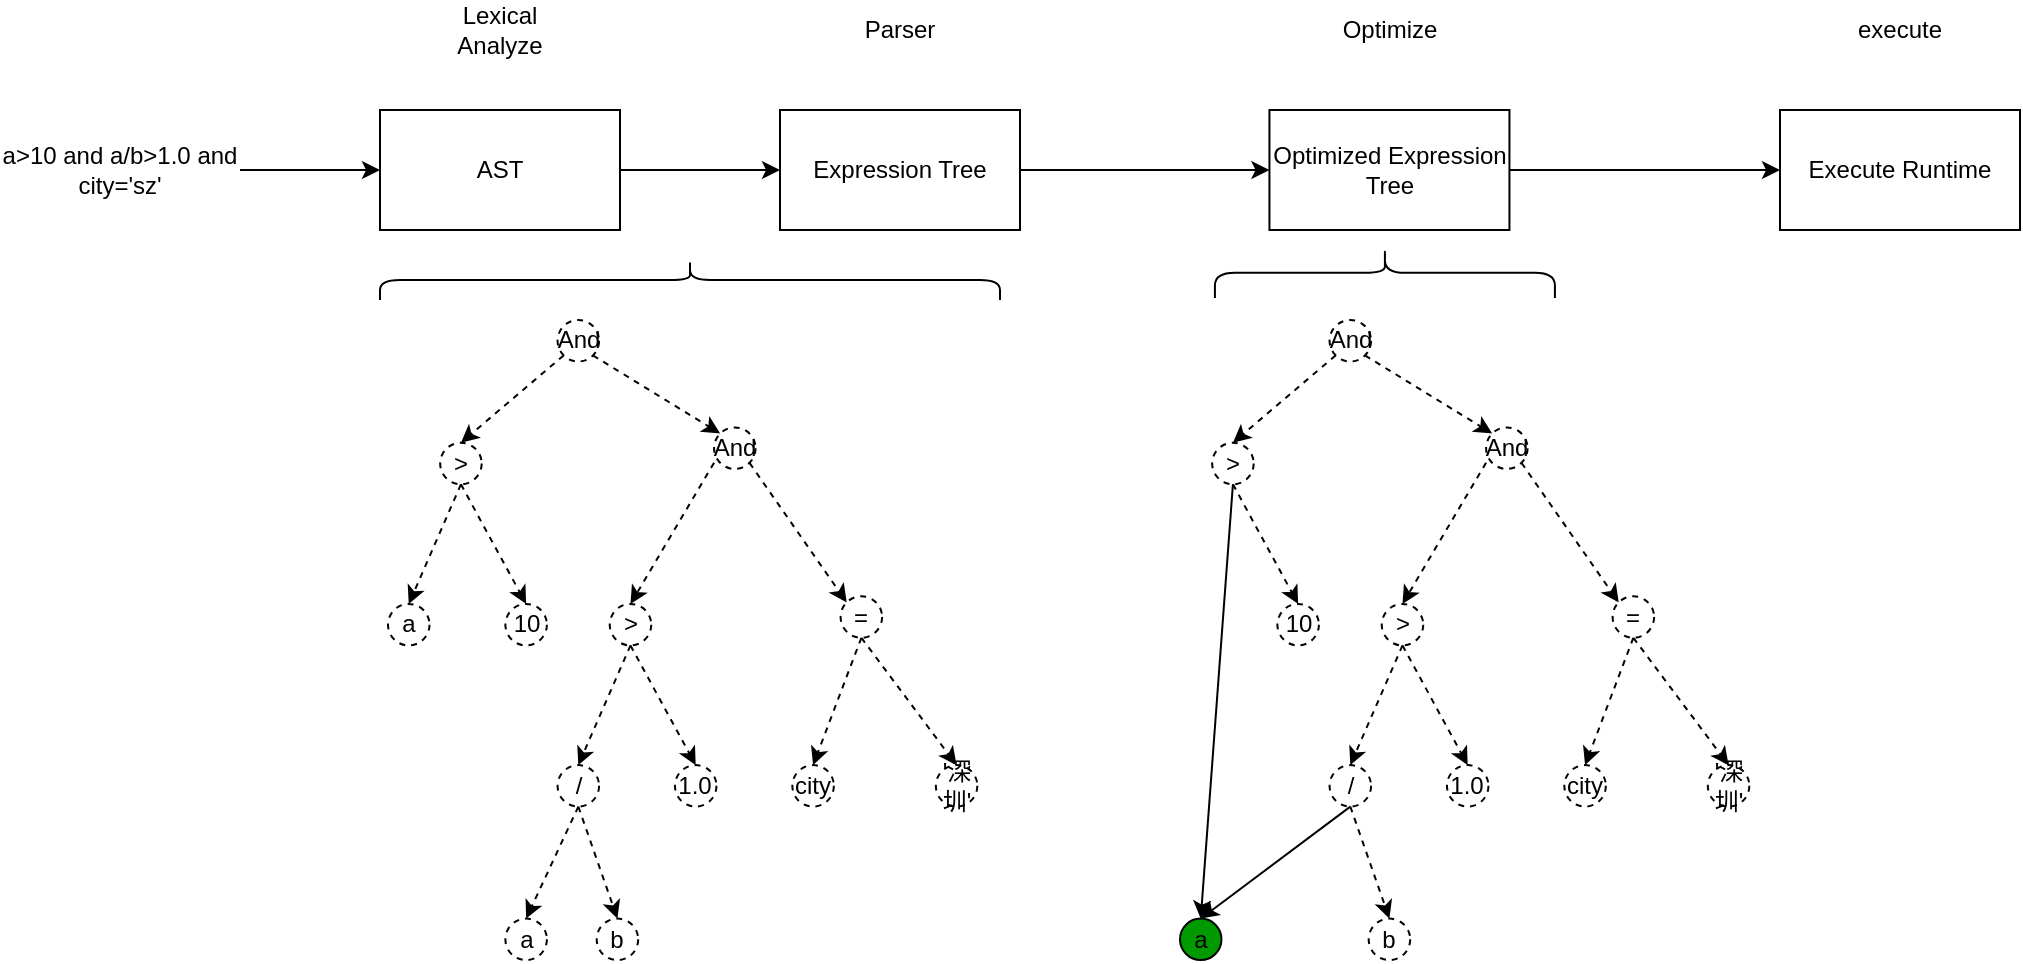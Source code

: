 <mxfile version="14.4.2" type="github">
  <diagram id="sniLM6EpmfZfvxh34Uvm" name="Page-1">
    <mxGraphModel dx="1255" dy="843" grid="1" gridSize="10" guides="1" tooltips="1" connect="1" arrows="1" fold="1" page="1" pageScale="1" pageWidth="827" pageHeight="1169" math="0" shadow="0">
      <root>
        <mxCell id="0" />
        <mxCell id="1" parent="0" />
        <mxCell id="zM2h7L1rqt1avUAhfXW--3" value="" style="edgeStyle=orthogonalEdgeStyle;rounded=0;orthogonalLoop=1;jettySize=auto;html=1;" parent="1" source="zM2h7L1rqt1avUAhfXW--1" target="zM2h7L1rqt1avUAhfXW--2" edge="1">
          <mxGeometry relative="1" as="geometry" />
        </mxCell>
        <mxCell id="zM2h7L1rqt1avUAhfXW--1" value="a&amp;gt;10 and a/b&amp;gt;1.0 and city=&#39;sz&#39;" style="text;html=1;strokeColor=none;fillColor=none;align=center;verticalAlign=middle;whiteSpace=wrap;rounded=0;" parent="1" vertex="1">
          <mxGeometry x="70" y="310" width="120" height="70" as="geometry" />
        </mxCell>
        <mxCell id="zM2h7L1rqt1avUAhfXW--6" value="" style="edgeStyle=orthogonalEdgeStyle;rounded=0;orthogonalLoop=1;jettySize=auto;html=1;" parent="1" source="zM2h7L1rqt1avUAhfXW--2" target="zM2h7L1rqt1avUAhfXW--5" edge="1">
          <mxGeometry relative="1" as="geometry" />
        </mxCell>
        <mxCell id="zM2h7L1rqt1avUAhfXW--2" value="AST" style="whiteSpace=wrap;html=1;" parent="1" vertex="1">
          <mxGeometry x="260" y="315" width="120" height="60" as="geometry" />
        </mxCell>
        <mxCell id="zM2h7L1rqt1avUAhfXW--4" value="Lexical Analyze" style="text;html=1;strokeColor=none;fillColor=none;align=center;verticalAlign=middle;whiteSpace=wrap;rounded=0;" parent="1" vertex="1">
          <mxGeometry x="290" y="260" width="60" height="30" as="geometry" />
        </mxCell>
        <mxCell id="zM2h7L1rqt1avUAhfXW--9" value="" style="edgeStyle=orthogonalEdgeStyle;rounded=0;orthogonalLoop=1;jettySize=auto;html=1;" parent="1" source="zM2h7L1rqt1avUAhfXW--5" target="zM2h7L1rqt1avUAhfXW--8" edge="1">
          <mxGeometry relative="1" as="geometry" />
        </mxCell>
        <mxCell id="zM2h7L1rqt1avUAhfXW--5" value="Expression Tree" style="whiteSpace=wrap;html=1;" parent="1" vertex="1">
          <mxGeometry x="460" y="315" width="120" height="60" as="geometry" />
        </mxCell>
        <mxCell id="zM2h7L1rqt1avUAhfXW--7" value="Parser" style="text;html=1;strokeColor=none;fillColor=none;align=center;verticalAlign=middle;whiteSpace=wrap;rounded=0;" parent="1" vertex="1">
          <mxGeometry x="490" y="260" width="60" height="30" as="geometry" />
        </mxCell>
        <mxCell id="zM2h7L1rqt1avUAhfXW--12" value="" style="edgeStyle=orthogonalEdgeStyle;rounded=0;orthogonalLoop=1;jettySize=auto;html=1;entryX=0;entryY=0.5;entryDx=0;entryDy=0;" parent="1" source="zM2h7L1rqt1avUAhfXW--8" target="zM2h7L1rqt1avUAhfXW--14" edge="1">
          <mxGeometry relative="1" as="geometry">
            <mxPoint x="860" y="345" as="targetPoint" />
          </mxGeometry>
        </mxCell>
        <mxCell id="zM2h7L1rqt1avUAhfXW--8" value="Optimized Expression Tree" style="whiteSpace=wrap;html=1;" parent="1" vertex="1">
          <mxGeometry x="704.72" y="315" width="120" height="60" as="geometry" />
        </mxCell>
        <mxCell id="zM2h7L1rqt1avUAhfXW--10" value="Optimize" style="text;html=1;strokeColor=none;fillColor=none;align=center;verticalAlign=middle;whiteSpace=wrap;rounded=0;" parent="1" vertex="1">
          <mxGeometry x="734.78" y="260" width="60" height="30" as="geometry" />
        </mxCell>
        <mxCell id="zM2h7L1rqt1avUAhfXW--14" value="Execute Runtime" style="whiteSpace=wrap;html=1;" parent="1" vertex="1">
          <mxGeometry x="960" y="315" width="120" height="60" as="geometry" />
        </mxCell>
        <mxCell id="zM2h7L1rqt1avUAhfXW--16" value="execute" style="text;html=1;strokeColor=none;fillColor=none;align=center;verticalAlign=middle;whiteSpace=wrap;rounded=0;" parent="1" vertex="1">
          <mxGeometry x="990" y="260" width="60" height="30" as="geometry" />
        </mxCell>
        <mxCell id="S9R5j6vdlnm5v__grmyR-28" value="" style="shape=curlyBracket;whiteSpace=wrap;html=1;rounded=1;rotation=90;" vertex="1" parent="1">
          <mxGeometry x="405" y="245" width="20" height="310" as="geometry" />
        </mxCell>
        <mxCell id="S9R5j6vdlnm5v__grmyR-1" value="And" style="ellipse;whiteSpace=wrap;html=1;aspect=fixed;dashed=1;" vertex="1" parent="1">
          <mxGeometry x="427.043" y="473.721" width="20.751" height="20.751" as="geometry" />
        </mxCell>
        <mxCell id="S9R5j6vdlnm5v__grmyR-2" value="&amp;gt;" style="ellipse;whiteSpace=wrap;html=1;aspect=fixed;dashed=1;" vertex="1" parent="1">
          <mxGeometry x="374.87" y="561.977" width="20.751" height="20.751" as="geometry" />
        </mxCell>
        <mxCell id="S9R5j6vdlnm5v__grmyR-3" value="=" style="ellipse;whiteSpace=wrap;html=1;aspect=fixed;dashed=1;" vertex="1" parent="1">
          <mxGeometry x="490.304" y="558.14" width="20.751" height="20.751" as="geometry" />
        </mxCell>
        <mxCell id="S9R5j6vdlnm5v__grmyR-4" value="/" style="ellipse;whiteSpace=wrap;html=1;aspect=fixed;dashed=1;" vertex="1" parent="1">
          <mxGeometry x="348.783" y="642.558" width="20.751" height="20.751" as="geometry" />
        </mxCell>
        <mxCell id="S9R5j6vdlnm5v__grmyR-5" value="1.0" style="ellipse;whiteSpace=wrap;html=1;aspect=fixed;dashed=1;" vertex="1" parent="1">
          <mxGeometry x="407.478" y="642.558" width="20.751" height="20.751" as="geometry" />
        </mxCell>
        <mxCell id="S9R5j6vdlnm5v__grmyR-6" value="city" style="ellipse;whiteSpace=wrap;html=1;aspect=fixed;dashed=1;" vertex="1" parent="1">
          <mxGeometry x="466.174" y="642.558" width="20.751" height="20.751" as="geometry" />
        </mxCell>
        <mxCell id="S9R5j6vdlnm5v__grmyR-7" value="&#39;深圳&#39;" style="ellipse;whiteSpace=wrap;html=1;aspect=fixed;dashed=1;" vertex="1" parent="1">
          <mxGeometry x="537.913" y="642.558" width="20.751" height="20.751" as="geometry" />
        </mxCell>
        <mxCell id="S9R5j6vdlnm5v__grmyR-8" value="" style="endArrow=classic;html=1;exitX=0.5;exitY=1;exitDx=0;exitDy=0;entryX=0.5;entryY=0;entryDx=0;entryDy=0;dashed=1;" edge="1" parent="1" source="S9R5j6vdlnm5v__grmyR-2" target="S9R5j6vdlnm5v__grmyR-4">
          <mxGeometry x="264" y="420" width="50" height="50" as="geometry">
            <mxPoint x="205.304" y="657.907" as="sourcePoint" />
            <mxPoint x="237.913" y="619.535" as="targetPoint" />
          </mxGeometry>
        </mxCell>
        <mxCell id="S9R5j6vdlnm5v__grmyR-9" value="" style="endArrow=classic;html=1;exitX=0.5;exitY=1;exitDx=0;exitDy=0;entryX=0.5;entryY=0;entryDx=0;entryDy=0;dashed=1;" edge="1" parent="1" source="S9R5j6vdlnm5v__grmyR-2" target="S9R5j6vdlnm5v__grmyR-5">
          <mxGeometry x="264" y="420" width="50" height="50" as="geometry">
            <mxPoint x="387.913" y="600.349" as="sourcePoint" />
            <mxPoint x="368.348" y="650.233" as="targetPoint" />
          </mxGeometry>
        </mxCell>
        <mxCell id="S9R5j6vdlnm5v__grmyR-10" value="" style="endArrow=classic;html=1;exitX=0.5;exitY=1;exitDx=0;exitDy=0;entryX=0.5;entryY=0;entryDx=0;entryDy=0;dashed=1;" edge="1" parent="1" source="S9R5j6vdlnm5v__grmyR-3" target="S9R5j6vdlnm5v__grmyR-7">
          <mxGeometry x="264" y="420" width="50" height="50" as="geometry">
            <mxPoint x="531.391" y="592.674" as="sourcePoint" />
            <mxPoint x="564" y="642.558" as="targetPoint" />
          </mxGeometry>
        </mxCell>
        <mxCell id="S9R5j6vdlnm5v__grmyR-11" value="" style="endArrow=classic;html=1;exitX=0.5;exitY=1;exitDx=0;exitDy=0;entryX=0.5;entryY=0;entryDx=0;entryDy=0;dashed=1;" edge="1" parent="1" source="S9R5j6vdlnm5v__grmyR-3" target="S9R5j6vdlnm5v__grmyR-6">
          <mxGeometry x="264" y="420" width="50" height="50" as="geometry">
            <mxPoint x="518.348" y="592.674" as="sourcePoint" />
            <mxPoint x="557.478" y="650.233" as="targetPoint" />
          </mxGeometry>
        </mxCell>
        <mxCell id="S9R5j6vdlnm5v__grmyR-12" value="" style="endArrow=classic;html=1;exitX=0;exitY=0.85;exitDx=0;exitDy=0;entryX=0.5;entryY=0;entryDx=0;entryDy=0;exitPerimeter=0;dashed=1;" edge="1" parent="1" source="S9R5j6vdlnm5v__grmyR-1" target="S9R5j6vdlnm5v__grmyR-2">
          <mxGeometry x="264" y="420" width="50" height="50" as="geometry">
            <mxPoint x="420.522" y="504.419" as="sourcePoint" />
            <mxPoint x="394.435" y="554.302" as="targetPoint" />
          </mxGeometry>
        </mxCell>
        <mxCell id="S9R5j6vdlnm5v__grmyR-13" value="" style="endArrow=classic;html=1;exitX=1;exitY=1;exitDx=0;exitDy=0;entryX=0;entryY=0;entryDx=0;entryDy=0;dashed=1;" edge="1" parent="1" source="S9R5j6vdlnm5v__grmyR-1" target="S9R5j6vdlnm5v__grmyR-3">
          <mxGeometry x="264" y="420" width="50" height="50" as="geometry">
            <mxPoint x="433.565" y="507.488" as="sourcePoint" />
            <mxPoint x="394.435" y="569.651" as="targetPoint" />
          </mxGeometry>
        </mxCell>
        <mxCell id="S9R5j6vdlnm5v__grmyR-14" value="And" style="ellipse;whiteSpace=wrap;html=1;aspect=fixed;dashed=1;" vertex="1" parent="1">
          <mxGeometry x="348.783" y="420" width="20.751" height="20.751" as="geometry" />
        </mxCell>
        <mxCell id="S9R5j6vdlnm5v__grmyR-15" value="&amp;gt;" style="ellipse;whiteSpace=wrap;html=1;aspect=fixed;dashed=1;" vertex="1" parent="1">
          <mxGeometry x="290.087" y="481.395" width="20.751" height="20.751" as="geometry" />
        </mxCell>
        <mxCell id="S9R5j6vdlnm5v__grmyR-16" value="a" style="ellipse;whiteSpace=wrap;html=1;aspect=fixed;dashed=1;" vertex="1" parent="1">
          <mxGeometry x="264" y="561.977" width="20.751" height="20.751" as="geometry" />
        </mxCell>
        <mxCell id="S9R5j6vdlnm5v__grmyR-17" value="10" style="ellipse;whiteSpace=wrap;html=1;aspect=fixed;dashed=1;" vertex="1" parent="1">
          <mxGeometry x="322.696" y="561.977" width="20.751" height="20.751" as="geometry" />
        </mxCell>
        <mxCell id="S9R5j6vdlnm5v__grmyR-18" value="" style="endArrow=classic;html=1;exitX=0.5;exitY=1;exitDx=0;exitDy=0;entryX=0.5;entryY=0;entryDx=0;entryDy=0;dashed=1;" edge="1" parent="1" source="S9R5j6vdlnm5v__grmyR-15" target="S9R5j6vdlnm5v__grmyR-16">
          <mxGeometry x="264" y="420" width="50" height="50" as="geometry">
            <mxPoint x="120.522" y="577.326" as="sourcePoint" />
            <mxPoint x="153.13" y="538.953" as="targetPoint" />
          </mxGeometry>
        </mxCell>
        <mxCell id="S9R5j6vdlnm5v__grmyR-19" value="" style="endArrow=classic;html=1;exitX=0.5;exitY=1;exitDx=0;exitDy=0;entryX=0.5;entryY=0;entryDx=0;entryDy=0;dashed=1;" edge="1" parent="1" source="S9R5j6vdlnm5v__grmyR-15" target="S9R5j6vdlnm5v__grmyR-17">
          <mxGeometry x="264" y="420" width="50" height="50" as="geometry">
            <mxPoint x="303.13" y="519.767" as="sourcePoint" />
            <mxPoint x="283.565" y="569.651" as="targetPoint" />
          </mxGeometry>
        </mxCell>
        <mxCell id="S9R5j6vdlnm5v__grmyR-20" value="" style="endArrow=classic;html=1;exitX=0;exitY=1;exitDx=0;exitDy=0;entryX=0.5;entryY=0;entryDx=0;entryDy=0;dashed=1;" edge="1" parent="1" source="S9R5j6vdlnm5v__grmyR-14" target="S9R5j6vdlnm5v__grmyR-15">
          <mxGeometry x="264" y="420" width="50" height="50" as="geometry">
            <mxPoint x="309.652" y="519.767" as="sourcePoint" />
            <mxPoint x="342.261" y="569.651" as="targetPoint" />
          </mxGeometry>
        </mxCell>
        <mxCell id="S9R5j6vdlnm5v__grmyR-21" value="" style="endArrow=classic;html=1;exitX=1;exitY=1;exitDx=0;exitDy=0;entryX=0;entryY=0;entryDx=0;entryDy=0;dashed=1;" edge="1" parent="1" source="S9R5j6vdlnm5v__grmyR-14" target="S9R5j6vdlnm5v__grmyR-1">
          <mxGeometry x="264" y="420" width="50" height="50" as="geometry">
            <mxPoint x="359.125" y="453.877" as="sourcePoint" />
            <mxPoint x="309.652" y="489.07" as="targetPoint" />
          </mxGeometry>
        </mxCell>
        <mxCell id="S9R5j6vdlnm5v__grmyR-22" value="a" style="ellipse;whiteSpace=wrap;html=1;aspect=fixed;dashed=1;" vertex="1" parent="1">
          <mxGeometry x="322.696" y="719.302" width="20.751" height="20.751" as="geometry" />
        </mxCell>
        <mxCell id="S9R5j6vdlnm5v__grmyR-23" value="b" style="ellipse;whiteSpace=wrap;html=1;aspect=fixed;dashed=1;" vertex="1" parent="1">
          <mxGeometry x="368.348" y="719.302" width="20.751" height="20.751" as="geometry" />
        </mxCell>
        <mxCell id="S9R5j6vdlnm5v__grmyR-24" value="" style="endArrow=classic;html=1;entryX=0.5;entryY=0;entryDx=0;entryDy=0;dashed=1;exitX=0.5;exitY=1;exitDx=0;exitDy=0;" edge="1" parent="1" source="S9R5j6vdlnm5v__grmyR-4" target="S9R5j6vdlnm5v__grmyR-22">
          <mxGeometry x="264" y="420" width="50" height="50" as="geometry">
            <mxPoint x="361.826" y="673.256" as="sourcePoint" />
            <mxPoint x="329.217" y="730.814" as="targetPoint" />
          </mxGeometry>
        </mxCell>
        <mxCell id="S9R5j6vdlnm5v__grmyR-25" value="" style="endArrow=classic;html=1;exitX=0.5;exitY=1;exitDx=0;exitDy=0;dashed=1;entryX=0.5;entryY=0;entryDx=0;entryDy=0;" edge="1" parent="1" source="S9R5j6vdlnm5v__grmyR-4" target="S9R5j6vdlnm5v__grmyR-23">
          <mxGeometry x="264" y="420" width="50" height="50" as="geometry">
            <mxPoint x="355.304" y="680.93" as="sourcePoint" />
            <mxPoint x="381.391" y="711.628" as="targetPoint" />
          </mxGeometry>
        </mxCell>
        <mxCell id="S9R5j6vdlnm5v__grmyR-30" value="And" style="ellipse;whiteSpace=wrap;html=1;aspect=fixed;dashed=1;" vertex="1" parent="1">
          <mxGeometry x="813.043" y="473.721" width="20.751" height="20.751" as="geometry" />
        </mxCell>
        <mxCell id="S9R5j6vdlnm5v__grmyR-31" value="&amp;gt;" style="ellipse;whiteSpace=wrap;html=1;aspect=fixed;dashed=1;" vertex="1" parent="1">
          <mxGeometry x="760.87" y="561.977" width="20.751" height="20.751" as="geometry" />
        </mxCell>
        <mxCell id="S9R5j6vdlnm5v__grmyR-32" value="=" style="ellipse;whiteSpace=wrap;html=1;aspect=fixed;dashed=1;" vertex="1" parent="1">
          <mxGeometry x="876.304" y="558.14" width="20.751" height="20.751" as="geometry" />
        </mxCell>
        <mxCell id="S9R5j6vdlnm5v__grmyR-33" value="/" style="ellipse;whiteSpace=wrap;html=1;aspect=fixed;dashed=1;" vertex="1" parent="1">
          <mxGeometry x="734.783" y="642.558" width="20.751" height="20.751" as="geometry" />
        </mxCell>
        <mxCell id="S9R5j6vdlnm5v__grmyR-34" value="1.0" style="ellipse;whiteSpace=wrap;html=1;aspect=fixed;dashed=1;" vertex="1" parent="1">
          <mxGeometry x="793.478" y="642.558" width="20.751" height="20.751" as="geometry" />
        </mxCell>
        <mxCell id="S9R5j6vdlnm5v__grmyR-35" value="city" style="ellipse;whiteSpace=wrap;html=1;aspect=fixed;dashed=1;" vertex="1" parent="1">
          <mxGeometry x="852.174" y="642.558" width="20.751" height="20.751" as="geometry" />
        </mxCell>
        <mxCell id="S9R5j6vdlnm5v__grmyR-36" value="&#39;深圳&#39;" style="ellipse;whiteSpace=wrap;html=1;aspect=fixed;dashed=1;" vertex="1" parent="1">
          <mxGeometry x="923.913" y="642.558" width="20.751" height="20.751" as="geometry" />
        </mxCell>
        <mxCell id="S9R5j6vdlnm5v__grmyR-37" value="" style="endArrow=classic;html=1;exitX=0.5;exitY=1;exitDx=0;exitDy=0;entryX=0.5;entryY=0;entryDx=0;entryDy=0;dashed=1;" edge="1" parent="1" source="S9R5j6vdlnm5v__grmyR-31" target="S9R5j6vdlnm5v__grmyR-33">
          <mxGeometry x="650" y="420" width="50" height="50" as="geometry">
            <mxPoint x="591.304" y="657.907" as="sourcePoint" />
            <mxPoint x="623.913" y="619.535" as="targetPoint" />
          </mxGeometry>
        </mxCell>
        <mxCell id="S9R5j6vdlnm5v__grmyR-38" value="" style="endArrow=classic;html=1;exitX=0.5;exitY=1;exitDx=0;exitDy=0;entryX=0.5;entryY=0;entryDx=0;entryDy=0;dashed=1;" edge="1" parent="1" source="S9R5j6vdlnm5v__grmyR-31" target="S9R5j6vdlnm5v__grmyR-34">
          <mxGeometry x="650" y="420" width="50" height="50" as="geometry">
            <mxPoint x="773.913" y="600.349" as="sourcePoint" />
            <mxPoint x="754.348" y="650.233" as="targetPoint" />
          </mxGeometry>
        </mxCell>
        <mxCell id="S9R5j6vdlnm5v__grmyR-39" value="" style="endArrow=classic;html=1;exitX=0.5;exitY=1;exitDx=0;exitDy=0;entryX=0.5;entryY=0;entryDx=0;entryDy=0;dashed=1;" edge="1" parent="1" source="S9R5j6vdlnm5v__grmyR-32" target="S9R5j6vdlnm5v__grmyR-36">
          <mxGeometry x="650" y="420" width="50" height="50" as="geometry">
            <mxPoint x="917.391" y="592.674" as="sourcePoint" />
            <mxPoint x="950" y="642.558" as="targetPoint" />
          </mxGeometry>
        </mxCell>
        <mxCell id="S9R5j6vdlnm5v__grmyR-40" value="" style="endArrow=classic;html=1;exitX=0.5;exitY=1;exitDx=0;exitDy=0;entryX=0.5;entryY=0;entryDx=0;entryDy=0;dashed=1;" edge="1" parent="1" source="S9R5j6vdlnm5v__grmyR-32" target="S9R5j6vdlnm5v__grmyR-35">
          <mxGeometry x="650" y="420" width="50" height="50" as="geometry">
            <mxPoint x="904.348" y="592.674" as="sourcePoint" />
            <mxPoint x="943.478" y="650.233" as="targetPoint" />
          </mxGeometry>
        </mxCell>
        <mxCell id="S9R5j6vdlnm5v__grmyR-41" value="" style="endArrow=classic;html=1;exitX=0;exitY=0.85;exitDx=0;exitDy=0;entryX=0.5;entryY=0;entryDx=0;entryDy=0;exitPerimeter=0;dashed=1;" edge="1" parent="1" source="S9R5j6vdlnm5v__grmyR-30" target="S9R5j6vdlnm5v__grmyR-31">
          <mxGeometry x="650" y="420" width="50" height="50" as="geometry">
            <mxPoint x="806.522" y="504.419" as="sourcePoint" />
            <mxPoint x="780.435" y="554.302" as="targetPoint" />
          </mxGeometry>
        </mxCell>
        <mxCell id="S9R5j6vdlnm5v__grmyR-42" value="" style="endArrow=classic;html=1;exitX=1;exitY=1;exitDx=0;exitDy=0;entryX=0;entryY=0;entryDx=0;entryDy=0;dashed=1;" edge="1" parent="1" source="S9R5j6vdlnm5v__grmyR-30" target="S9R5j6vdlnm5v__grmyR-32">
          <mxGeometry x="650" y="420" width="50" height="50" as="geometry">
            <mxPoint x="819.565" y="507.488" as="sourcePoint" />
            <mxPoint x="780.435" y="569.651" as="targetPoint" />
          </mxGeometry>
        </mxCell>
        <mxCell id="S9R5j6vdlnm5v__grmyR-43" value="And" style="ellipse;whiteSpace=wrap;html=1;aspect=fixed;dashed=1;" vertex="1" parent="1">
          <mxGeometry x="734.783" y="420" width="20.751" height="20.751" as="geometry" />
        </mxCell>
        <mxCell id="S9R5j6vdlnm5v__grmyR-44" value="&amp;gt;" style="ellipse;whiteSpace=wrap;html=1;aspect=fixed;dashed=1;" vertex="1" parent="1">
          <mxGeometry x="676.087" y="481.395" width="20.751" height="20.751" as="geometry" />
        </mxCell>
        <mxCell id="S9R5j6vdlnm5v__grmyR-46" value="10" style="ellipse;whiteSpace=wrap;html=1;aspect=fixed;dashed=1;" vertex="1" parent="1">
          <mxGeometry x="708.696" y="561.977" width="20.751" height="20.751" as="geometry" />
        </mxCell>
        <mxCell id="S9R5j6vdlnm5v__grmyR-47" value="" style="endArrow=classic;html=1;exitX=0.5;exitY=1;exitDx=0;exitDy=0;entryX=0.5;entryY=0;entryDx=0;entryDy=0;" edge="1" parent="1" source="S9R5j6vdlnm5v__grmyR-44" target="S9R5j6vdlnm5v__grmyR-51">
          <mxGeometry x="650" y="420" width="50" height="50" as="geometry">
            <mxPoint x="506.522" y="577.326" as="sourcePoint" />
            <mxPoint x="660.376" y="561.977" as="targetPoint" />
          </mxGeometry>
        </mxCell>
        <mxCell id="S9R5j6vdlnm5v__grmyR-48" value="" style="endArrow=classic;html=1;exitX=0.5;exitY=1;exitDx=0;exitDy=0;entryX=0.5;entryY=0;entryDx=0;entryDy=0;dashed=1;" edge="1" parent="1" source="S9R5j6vdlnm5v__grmyR-44" target="S9R5j6vdlnm5v__grmyR-46">
          <mxGeometry x="650" y="420" width="50" height="50" as="geometry">
            <mxPoint x="689.13" y="519.767" as="sourcePoint" />
            <mxPoint x="669.565" y="569.651" as="targetPoint" />
          </mxGeometry>
        </mxCell>
        <mxCell id="S9R5j6vdlnm5v__grmyR-49" value="" style="endArrow=classic;html=1;exitX=0;exitY=1;exitDx=0;exitDy=0;entryX=0.5;entryY=0;entryDx=0;entryDy=0;dashed=1;" edge="1" parent="1" source="S9R5j6vdlnm5v__grmyR-43" target="S9R5j6vdlnm5v__grmyR-44">
          <mxGeometry x="650" y="420" width="50" height="50" as="geometry">
            <mxPoint x="695.652" y="519.767" as="sourcePoint" />
            <mxPoint x="728.261" y="569.651" as="targetPoint" />
          </mxGeometry>
        </mxCell>
        <mxCell id="S9R5j6vdlnm5v__grmyR-50" value="" style="endArrow=classic;html=1;exitX=1;exitY=1;exitDx=0;exitDy=0;entryX=0;entryY=0;entryDx=0;entryDy=0;dashed=1;" edge="1" parent="1" source="S9R5j6vdlnm5v__grmyR-43" target="S9R5j6vdlnm5v__grmyR-30">
          <mxGeometry x="650" y="420" width="50" height="50" as="geometry">
            <mxPoint x="745.125" y="453.877" as="sourcePoint" />
            <mxPoint x="695.652" y="489.07" as="targetPoint" />
          </mxGeometry>
        </mxCell>
        <mxCell id="S9R5j6vdlnm5v__grmyR-51" value="a" style="ellipse;whiteSpace=wrap;html=1;aspect=fixed;fillColor=#009900;" vertex="1" parent="1">
          <mxGeometry x="659.996" y="719.302" width="20.751" height="20.751" as="geometry" />
        </mxCell>
        <mxCell id="S9R5j6vdlnm5v__grmyR-52" value="b" style="ellipse;whiteSpace=wrap;html=1;aspect=fixed;dashed=1;" vertex="1" parent="1">
          <mxGeometry x="754.348" y="719.302" width="20.751" height="20.751" as="geometry" />
        </mxCell>
        <mxCell id="S9R5j6vdlnm5v__grmyR-53" value="" style="endArrow=classic;html=1;entryX=0.5;entryY=0;entryDx=0;entryDy=0;exitX=0.5;exitY=1;exitDx=0;exitDy=0;" edge="1" parent="1" target="S9R5j6vdlnm5v__grmyR-51" source="S9R5j6vdlnm5v__grmyR-33">
          <mxGeometry x="650" y="420" width="50" height="50" as="geometry">
            <mxPoint x="747.826" y="673.256" as="sourcePoint" />
            <mxPoint x="715.217" y="730.814" as="targetPoint" />
          </mxGeometry>
        </mxCell>
        <mxCell id="S9R5j6vdlnm5v__grmyR-54" value="" style="endArrow=classic;html=1;exitX=0.5;exitY=1;exitDx=0;exitDy=0;dashed=1;entryX=0.5;entryY=0;entryDx=0;entryDy=0;" edge="1" parent="1" source="S9R5j6vdlnm5v__grmyR-33" target="S9R5j6vdlnm5v__grmyR-52">
          <mxGeometry x="650" y="420" width="50" height="50" as="geometry">
            <mxPoint x="741.304" y="680.93" as="sourcePoint" />
            <mxPoint x="767.391" y="711.628" as="targetPoint" />
          </mxGeometry>
        </mxCell>
        <mxCell id="S9R5j6vdlnm5v__grmyR-55" value="" style="shape=curlyBracket;whiteSpace=wrap;html=1;rounded=1;rotation=90;" vertex="1" parent="1">
          <mxGeometry x="749.82" y="311.4" width="25.28" height="170" as="geometry" />
        </mxCell>
      </root>
    </mxGraphModel>
  </diagram>
</mxfile>
